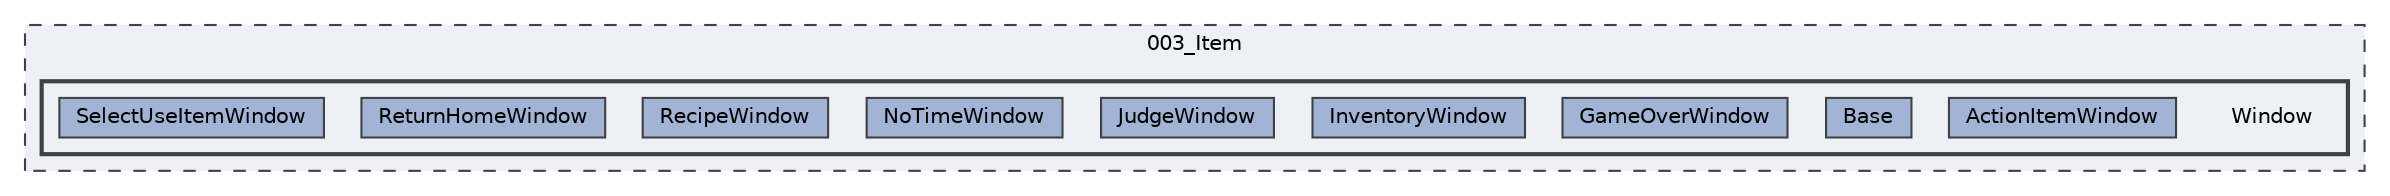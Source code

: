 digraph "003_Item/Window"
{
 // LATEX_PDF_SIZE
  bgcolor="transparent";
  edge [fontname=Helvetica,fontsize=10,labelfontname=Helvetica,labelfontsize=10];
  node [fontname=Helvetica,fontsize=10,shape=box,height=0.2,width=0.4];
  compound=true
  subgraph clusterdir_a987a3a94ba2664a9f1914c53bff2798 {
    graph [ bgcolor="#edf0f7", pencolor="grey25", label="003_Item", fontname=Helvetica,fontsize=10 style="filled,dashed", URL="dir_a987a3a94ba2664a9f1914c53bff2798.html",tooltip=""]
  subgraph clusterdir_bc3c7fb0d954079f7ecf434b10bcd730 {
    graph [ bgcolor="#edf0f7", pencolor="grey25", label="", fontname=Helvetica,fontsize=10 style="filled,bold", URL="dir_bc3c7fb0d954079f7ecf434b10bcd730.html",tooltip=""]
    dir_bc3c7fb0d954079f7ecf434b10bcd730 [shape=plaintext, label="Window"];
  dir_2ead6b68b9c1529850bb148c5d6125b9 [label="ActionItemWindow", fillcolor="#a2b4d6", color="grey25", style="filled", URL="dir_2ead6b68b9c1529850bb148c5d6125b9.html",tooltip=""];
  dir_098854f8a7fda785bc1bbc6dfac13912 [label="Base", fillcolor="#a2b4d6", color="grey25", style="filled", URL="dir_098854f8a7fda785bc1bbc6dfac13912.html",tooltip=""];
  dir_e9634ade9c66080a8f44cff96e76c56d [label="GameOverWindow", fillcolor="#a2b4d6", color="grey25", style="filled", URL="dir_e9634ade9c66080a8f44cff96e76c56d.html",tooltip=""];
  dir_06ad9c18a0a887e58a9bc0b2dafd3655 [label="InventoryWindow", fillcolor="#a2b4d6", color="grey25", style="filled", URL="dir_06ad9c18a0a887e58a9bc0b2dafd3655.html",tooltip=""];
  dir_b950113a56031ba422a391018e3bae94 [label="JudgeWindow", fillcolor="#a2b4d6", color="grey25", style="filled", URL="dir_b950113a56031ba422a391018e3bae94.html",tooltip=""];
  dir_5aa3f6b95b243702e88b73e8717009a6 [label="NoTimeWindow", fillcolor="#a2b4d6", color="grey25", style="filled", URL="dir_5aa3f6b95b243702e88b73e8717009a6.html",tooltip=""];
  dir_68930613015f87e31a9ad0762399e21a [label="RecipeWindow", fillcolor="#a2b4d6", color="grey25", style="filled", URL="dir_68930613015f87e31a9ad0762399e21a.html",tooltip=""];
  dir_3e1a1f76f6c3189292437f40d44eccaa [label="ReturnHomeWindow", fillcolor="#a2b4d6", color="grey25", style="filled", URL="dir_3e1a1f76f6c3189292437f40d44eccaa.html",tooltip=""];
  dir_75dc590d4c53ee23d2cd7c4949ca2af0 [label="SelectUseItemWindow", fillcolor="#a2b4d6", color="grey25", style="filled", URL="dir_75dc590d4c53ee23d2cd7c4949ca2af0.html",tooltip=""];
  }
  }
}
